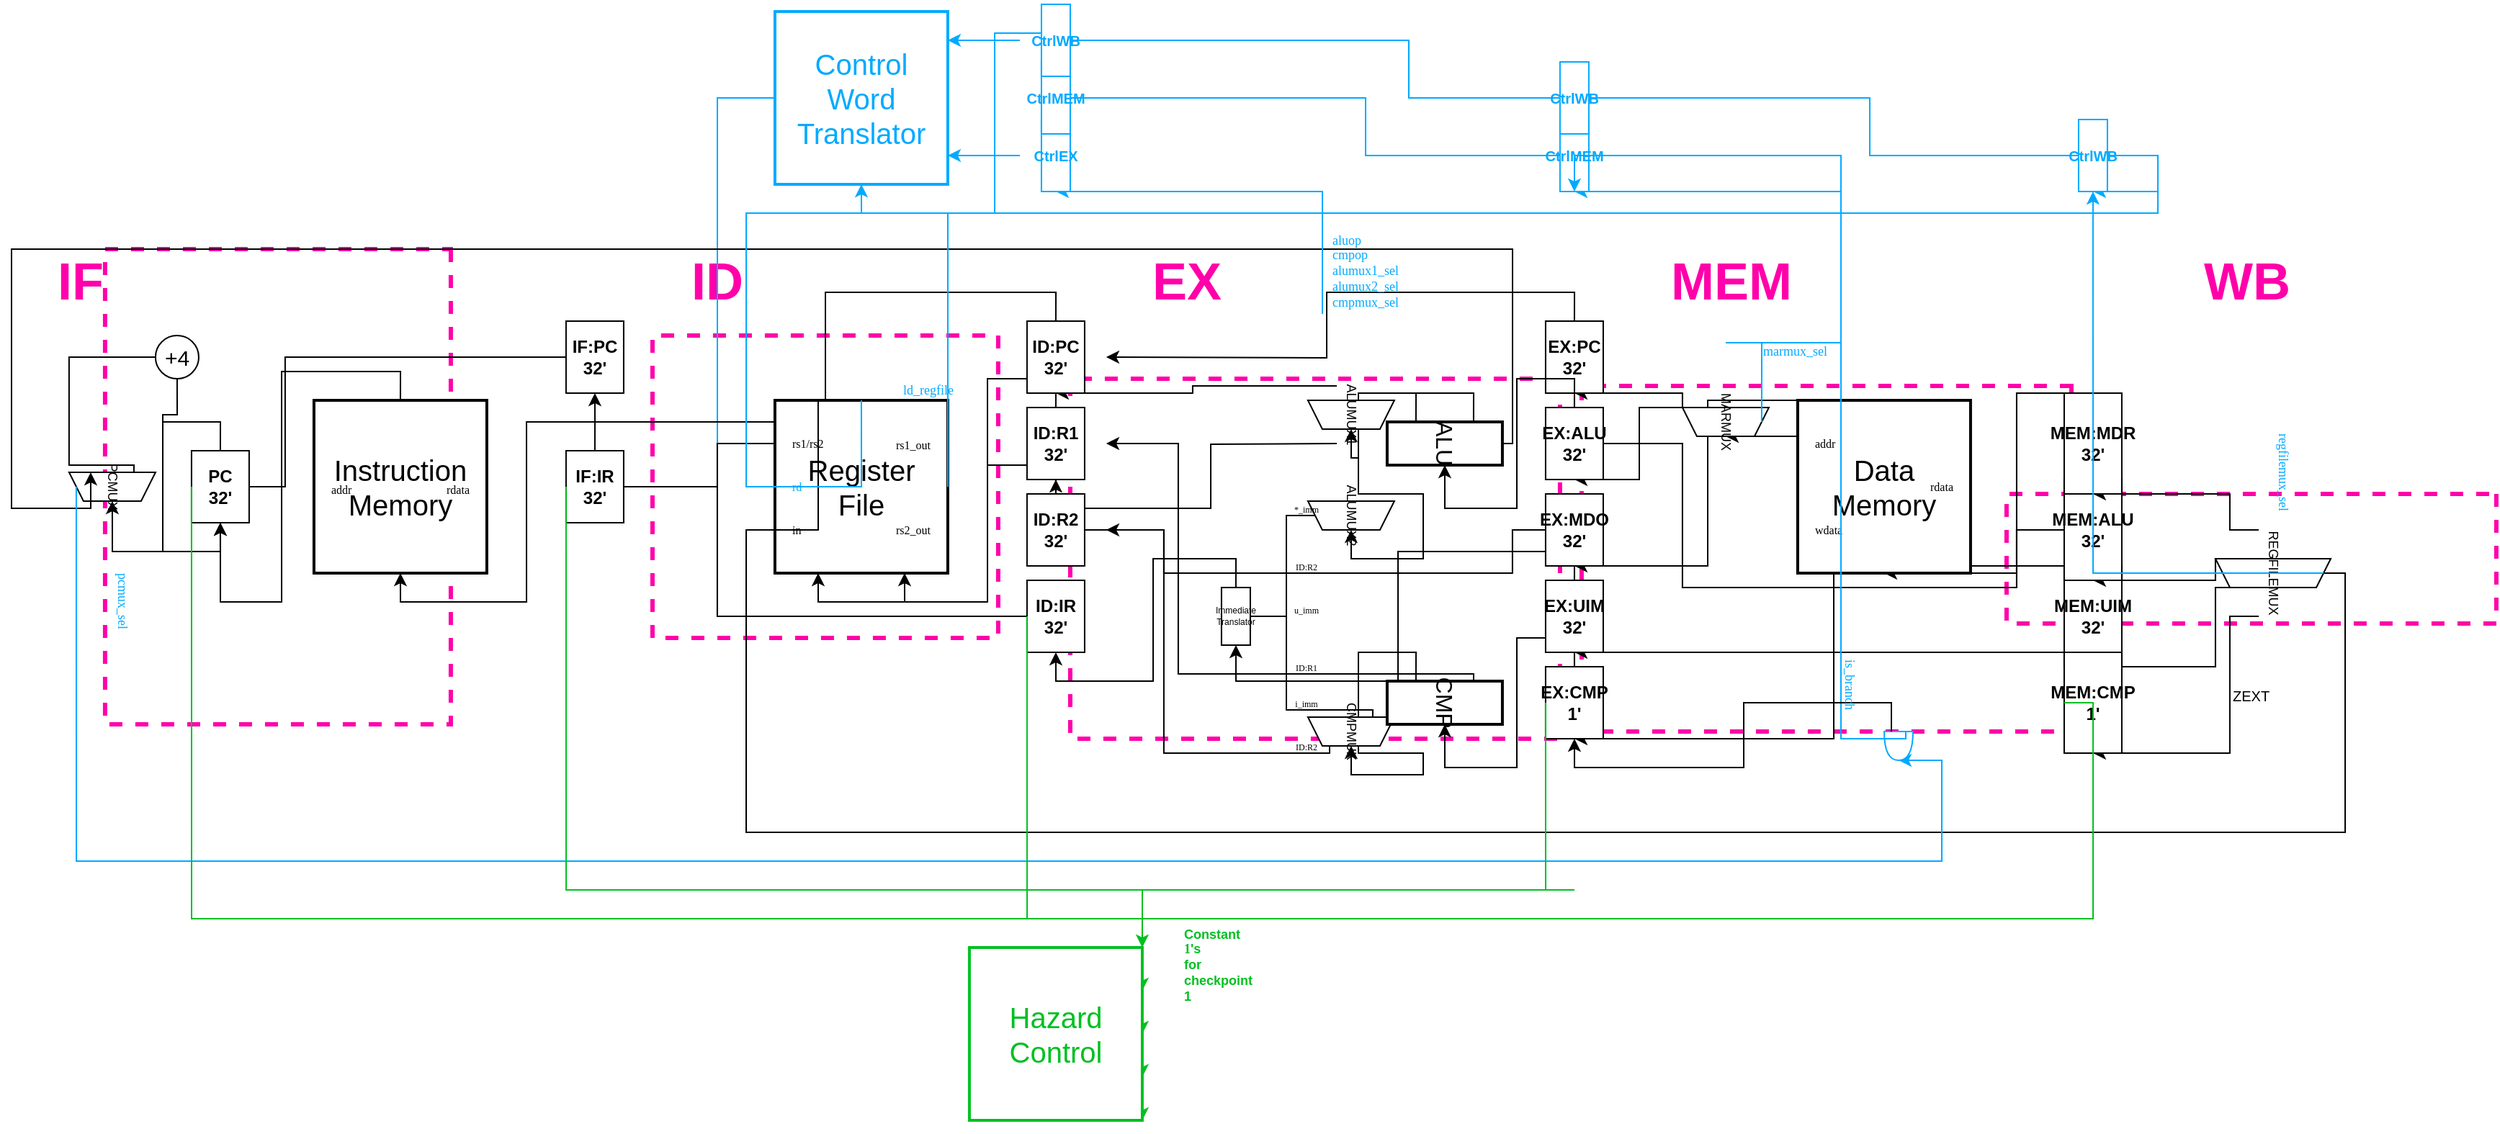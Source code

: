 <mxfile version="22.0.8" type="onedrive">
  <diagram name="Page-1" id="uCAmReVkE0Y7DWCVOrXH">
    <mxGraphModel grid="1" page="1" gridSize="10" guides="1" tooltips="1" connect="1" arrows="1" fold="1" pageScale="1" pageWidth="850" pageHeight="1100" math="0" shadow="0">
      <root>
        <mxCell id="0" />
        <mxCell id="1" parent="0" />
        <mxCell id="k5BJldiz395Oj-r77fWC-84" value="" style="rounded=0;whiteSpace=wrap;html=1;fillColor=none;strokeColor=#ff00aa;strokeWidth=3;dashed=1;direction=south;" vertex="1" parent="1">
          <mxGeometry x="1414.96" y="365" width="340" height="90" as="geometry" />
        </mxCell>
        <mxCell id="k5BJldiz395Oj-r77fWC-79" value="" style="rounded=0;whiteSpace=wrap;html=1;fillColor=none;strokeColor=#ff00aa;strokeWidth=3;dashed=1;direction=south;" vertex="1" parent="1">
          <mxGeometry x="94.96" y="195" width="240" height="330" as="geometry" />
        </mxCell>
        <mxCell id="k5BJldiz395Oj-r77fWC-80" value="" style="rounded=0;whiteSpace=wrap;html=1;fillColor=none;strokeColor=#ff00aa;strokeWidth=3;dashed=1;direction=south;" vertex="1" parent="1">
          <mxGeometry x="474.96" y="255" width="240" height="210" as="geometry" />
        </mxCell>
        <mxCell id="k5BJldiz395Oj-r77fWC-81" value="" style="rounded=0;whiteSpace=wrap;html=1;fillColor=none;strokeColor=#ff00aa;strokeWidth=3;dashed=1;direction=south;" vertex="1" parent="1">
          <mxGeometry x="764.96" y="285" width="340" height="250" as="geometry" />
        </mxCell>
        <mxCell id="k5BJldiz395Oj-r77fWC-82" value="" style="rounded=0;whiteSpace=wrap;html=1;fillColor=none;strokeColor=#ff00aa;strokeWidth=3;dashed=1;direction=south;" vertex="1" parent="1">
          <mxGeometry x="1119.96" y="290" width="340" height="240" as="geometry" />
        </mxCell>
        <mxCell id="k5BJldiz395Oj-r77fWC-87" value="IF" style="text;html=1;strokeColor=none;fillColor=none;align=left;verticalAlign=middle;whiteSpace=wrap;rounded=0;fontStyle=1;fontSize=36;fontColor=#ff00aa;direction=south;" vertex="1" parent="1">
          <mxGeometry x="60" y="187" width="30" height="60" as="geometry" />
        </mxCell>
        <mxCell id="k5BJldiz395Oj-r77fWC-88" value="ID" style="text;html=1;strokeColor=none;fillColor=none;align=left;verticalAlign=middle;whiteSpace=wrap;rounded=0;fontStyle=1;fontSize=36;fontColor=#ff00aa;direction=south;" vertex="1" parent="1">
          <mxGeometry x="500" y="187" width="30" height="60" as="geometry" />
        </mxCell>
        <mxCell id="k5BJldiz395Oj-r77fWC-89" value="EX" style="text;html=1;strokeColor=none;fillColor=none;align=left;verticalAlign=middle;whiteSpace=wrap;rounded=0;fontStyle=1;fontSize=36;fontColor=#ff00aa;direction=south;" vertex="1" parent="1">
          <mxGeometry x="819.96" y="187" width="30" height="60" as="geometry" />
        </mxCell>
        <mxCell id="k5BJldiz395Oj-r77fWC-90" value="MEM" style="text;html=1;strokeColor=none;fillColor=none;align=left;verticalAlign=middle;whiteSpace=wrap;rounded=0;fontStyle=1;fontSize=36;fontColor=#ff00aa;direction=south;" vertex="1" parent="1">
          <mxGeometry x="1180" y="187" width="30" height="60" as="geometry" />
        </mxCell>
        <mxCell id="k5BJldiz395Oj-r77fWC-91" value="WB" style="text;html=1;strokeColor=none;fillColor=none;align=left;verticalAlign=middle;whiteSpace=wrap;rounded=0;fontStyle=1;fontSize=36;fontColor=#ff00aa;direction=south;" vertex="1" parent="1">
          <mxGeometry x="1550" y="187" width="30" height="60" as="geometry" />
        </mxCell>
        <mxCell id="G-ZYmDcAasmDePGd7KIV-1" style="edgeStyle=orthogonalEdgeStyle;rounded=0;orthogonalLoop=1;jettySize=auto;html=1;exitX=0;exitY=0.5;exitDx=0;exitDy=0;entryX=1;entryY=0.5;entryDx=0;entryDy=0;strokeColor=#00aaff;" edge="1" parent="1" source="k5BJldiz395Oj-r77fWC-102" target="TZYWT3lJkHQqS_gbnJa5-10">
          <mxGeometry relative="1" as="geometry">
            <Array as="points">
              <mxPoint x="520" y="90" />
              <mxPoint x="520" y="360" />
            </Array>
          </mxGeometry>
        </mxCell>
        <mxCell id="TZYWT3lJkHQqS_gbnJa5-12" style="edgeStyle=orthogonalEdgeStyle;rounded=0;orthogonalLoop=1;jettySize=auto;html=1;exitX=0;exitY=0.5;exitDx=0;exitDy=0;entryX=1;entryY=0.5;entryDx=0;entryDy=0;" edge="1" parent="1" source="TZYWT3lJkHQqS_gbnJa5-10" target="TZYWT3lJkHQqS_gbnJa5-1">
          <mxGeometry relative="1" as="geometry" />
        </mxCell>
        <mxCell id="TZYWT3lJkHQqS_gbnJa5-1" value="Instruction&lt;br style=&quot;font-size: 20px;&quot;&gt;Memory" style="rounded=0;whiteSpace=wrap;html=1;fontStyle=0;fontSize=20;strokeWidth=2;direction=south;" vertex="1" parent="1">
          <mxGeometry x="239.96" y="300" width="120" height="120" as="geometry" />
        </mxCell>
        <mxCell id="TZYWT3lJkHQqS_gbnJa5-6" style="edgeStyle=orthogonalEdgeStyle;rounded=0;orthogonalLoop=1;jettySize=auto;html=1;exitX=1;exitY=0.5;exitDx=0;exitDy=0;entryX=1;entryY=0.5;entryDx=0;entryDy=0;" edge="1" parent="1" source="TZYWT3lJkHQqS_gbnJa5-5" target="TZYWT3lJkHQqS_gbnJa5-2">
          <mxGeometry relative="1" as="geometry" />
        </mxCell>
        <mxCell id="TZYWT3lJkHQqS_gbnJa5-9" style="edgeStyle=orthogonalEdgeStyle;rounded=0;orthogonalLoop=1;jettySize=auto;html=1;exitX=0;exitY=0.5;exitDx=0;exitDy=0;entryX=1;entryY=0.5;entryDx=0;entryDy=0;" edge="1" parent="1" source="TZYWT3lJkHQqS_gbnJa5-1" target="TZYWT3lJkHQqS_gbnJa5-2">
          <mxGeometry relative="1" as="geometry" />
        </mxCell>
        <mxCell id="k5BJldiz395Oj-r77fWC-2" style="edgeStyle=orthogonalEdgeStyle;rounded=0;orthogonalLoop=1;jettySize=auto;html=1;exitX=0;exitY=0.5;exitDx=0;exitDy=0;entryX=1;entryY=0.5;entryDx=0;entryDy=0;" edge="1" parent="1" source="k5BJldiz395Oj-r77fWC-1" target="TZYWT3lJkHQqS_gbnJa5-2">
          <mxGeometry relative="1" as="geometry">
            <Array as="points">
              <mxPoint x="219.96" y="270" />
              <mxPoint x="219.96" y="360" />
            </Array>
          </mxGeometry>
        </mxCell>
        <mxCell id="TZYWT3lJkHQqS_gbnJa5-2" value="PC&lt;br&gt;32&#39;" style="rounded=0;whiteSpace=wrap;html=1;fontStyle=1;direction=south;" vertex="1" parent="1">
          <mxGeometry x="154.96" y="335" width="40" height="50" as="geometry" />
        </mxCell>
        <mxCell id="TZYWT3lJkHQqS_gbnJa5-11" style="edgeStyle=orthogonalEdgeStyle;rounded=0;orthogonalLoop=1;jettySize=auto;html=1;exitX=0;exitY=0.5;exitDx=0;exitDy=0;entryX=0.5;entryY=0;entryDx=0;entryDy=0;" edge="1" parent="1" source="TZYWT3lJkHQqS_gbnJa5-2" target="TZYWT3lJkHQqS_gbnJa5-3">
          <mxGeometry relative="1" as="geometry" />
        </mxCell>
        <mxCell id="TZYWT3lJkHQqS_gbnJa5-3" value="PCMUX" style="shape=trapezoid;perimeter=trapezoidPerimeter;whiteSpace=wrap;html=1;fixedSize=1;rotation=90;size=10;fontSize=9;direction=south;" vertex="1" parent="1">
          <mxGeometry x="89.96" y="330" width="20" height="60" as="geometry" />
        </mxCell>
        <mxCell id="TZYWT3lJkHQqS_gbnJa5-7" style="edgeStyle=orthogonalEdgeStyle;rounded=0;orthogonalLoop=1;jettySize=auto;html=1;exitX=0.25;exitY=1;exitDx=0;exitDy=0;entryX=0;entryY=0.5;entryDx=0;entryDy=0;" edge="1" parent="1" source="TZYWT3lJkHQqS_gbnJa5-3" target="TZYWT3lJkHQqS_gbnJa5-5">
          <mxGeometry relative="1" as="geometry">
            <Array as="points">
              <mxPoint x="69.96" y="345" />
              <mxPoint x="69.96" y="270" />
            </Array>
          </mxGeometry>
        </mxCell>
        <mxCell id="TZYWT3lJkHQqS_gbnJa5-5" value="+4" style="ellipse;whiteSpace=wrap;html=1;aspect=fixed;fontSize=15;direction=south;" vertex="1" parent="1">
          <mxGeometry x="129.96" y="255" width="30" height="30" as="geometry" />
        </mxCell>
        <mxCell id="k5BJldiz395Oj-r77fWC-5" style="edgeStyle=orthogonalEdgeStyle;rounded=0;orthogonalLoop=1;jettySize=auto;html=1;exitX=0;exitY=0.25;exitDx=0;exitDy=0;entryX=1;entryY=0.5;entryDx=0;entryDy=0;" edge="1" parent="1" source="k5BJldiz395Oj-r77fWC-4" target="TZYWT3lJkHQqS_gbnJa5-10">
          <mxGeometry relative="1" as="geometry">
            <Array as="points">
              <mxPoint x="519.96" y="330" />
              <mxPoint x="519.96" y="360" />
            </Array>
          </mxGeometry>
        </mxCell>
        <mxCell id="k5BJldiz395Oj-r77fWC-14" style="edgeStyle=orthogonalEdgeStyle;rounded=0;orthogonalLoop=1;jettySize=auto;html=1;exitX=0;exitY=0.5;exitDx=0;exitDy=0;entryX=1;entryY=0.5;entryDx=0;entryDy=0;" edge="1" parent="1" source="k5BJldiz395Oj-r77fWC-11" target="TZYWT3lJkHQqS_gbnJa5-10">
          <mxGeometry relative="1" as="geometry">
            <Array as="points">
              <mxPoint x="519.96" y="450" />
              <mxPoint x="519.96" y="360" />
            </Array>
          </mxGeometry>
        </mxCell>
        <mxCell id="TZYWT3lJkHQqS_gbnJa5-10" value="IF:IR&lt;br&gt;32&#39;" style="rounded=0;whiteSpace=wrap;html=1;fontStyle=1;direction=south;" vertex="1" parent="1">
          <mxGeometry x="414.96" y="335" width="40" height="50" as="geometry" />
        </mxCell>
        <mxCell id="k5BJldiz395Oj-r77fWC-7" style="edgeStyle=orthogonalEdgeStyle;rounded=0;orthogonalLoop=1;jettySize=auto;html=1;exitX=0;exitY=0.5;exitDx=0;exitDy=0;entryX=1;entryY=0.5;entryDx=0;entryDy=0;" edge="1" parent="1" source="k5BJldiz395Oj-r77fWC-6" target="k5BJldiz395Oj-r77fWC-1">
          <mxGeometry relative="1" as="geometry" />
        </mxCell>
        <mxCell id="k5BJldiz395Oj-r77fWC-1" value="IF:PC&lt;br&gt;32&#39;" style="rounded=0;whiteSpace=wrap;html=1;fontStyle=1;direction=south;" vertex="1" parent="1">
          <mxGeometry x="414.96" y="245" width="40" height="50" as="geometry" />
        </mxCell>
        <mxCell id="k5BJldiz395Oj-r77fWC-9" style="edgeStyle=orthogonalEdgeStyle;rounded=0;orthogonalLoop=1;jettySize=auto;html=1;exitX=0;exitY=0.5;exitDx=0;exitDy=0;entryX=1;entryY=0.25;entryDx=0;entryDy=0;" edge="1" parent="1" source="k5BJldiz395Oj-r77fWC-8" target="k5BJldiz395Oj-r77fWC-4">
          <mxGeometry relative="1" as="geometry" />
        </mxCell>
        <mxCell id="k5BJldiz395Oj-r77fWC-12" style="edgeStyle=orthogonalEdgeStyle;rounded=0;orthogonalLoop=1;jettySize=auto;html=1;exitX=0;exitY=0.5;exitDx=0;exitDy=0;entryX=1;entryY=0.75;entryDx=0;entryDy=0;" edge="1" parent="1" source="k5BJldiz395Oj-r77fWC-10" target="k5BJldiz395Oj-r77fWC-4">
          <mxGeometry relative="1" as="geometry" />
        </mxCell>
        <mxCell id="k5BJldiz395Oj-r77fWC-4" value="Register&lt;br&gt;File" style="rounded=0;whiteSpace=wrap;html=1;fontStyle=0;fontSize=20;strokeWidth=2;direction=south;" vertex="1" parent="1">
          <mxGeometry x="559.96" y="300" width="120" height="120" as="geometry" />
        </mxCell>
        <mxCell id="k5BJldiz395Oj-r77fWC-45" style="edgeStyle=orthogonalEdgeStyle;rounded=0;orthogonalLoop=1;jettySize=auto;html=1;exitX=0;exitY=0.5;exitDx=0;exitDy=0;entryX=0;entryY=0.5;entryDx=0;entryDy=0;" edge="1" parent="1" source="k5BJldiz395Oj-r77fWC-26">
          <mxGeometry relative="1" as="geometry">
            <mxPoint x="789.96" y="270" as="targetPoint" />
          </mxGeometry>
        </mxCell>
        <mxCell id="k5BJldiz395Oj-r77fWC-50" style="edgeStyle=elbowEdgeStyle;rounded=0;orthogonalLoop=1;jettySize=auto;html=1;exitX=1;exitY=0.5;exitDx=0;exitDy=0;entryX=1;entryY=0.5;entryDx=0;entryDy=0;" edge="1" parent="1" target="k5BJldiz395Oj-r77fWC-6">
          <mxGeometry relative="1" as="geometry">
            <mxPoint x="789.96" y="270" as="targetPoint" />
            <mxPoint x="950" y="290" as="sourcePoint" />
            <Array as="points">
              <mxPoint x="849.96" y="280" />
            </Array>
          </mxGeometry>
        </mxCell>
        <mxCell id="k5BJldiz395Oj-r77fWC-6" value="ID:PC&lt;br&gt;32&#39;" style="rounded=0;whiteSpace=wrap;html=1;fontStyle=1;direction=south;" vertex="1" parent="1">
          <mxGeometry x="734.96" y="245" width="40" height="50" as="geometry" />
        </mxCell>
        <mxCell id="k5BJldiz395Oj-r77fWC-25" style="edgeStyle=orthogonalEdgeStyle;rounded=0;orthogonalLoop=1;jettySize=auto;html=1;exitX=0.25;exitY=1;exitDx=0;exitDy=0;entryX=0.25;entryY=1;entryDx=0;entryDy=0;" edge="1" parent="1" source="k5BJldiz395Oj-r77fWC-23">
          <mxGeometry relative="1" as="geometry">
            <Array as="points">
              <mxPoint x="839.96" y="490" />
              <mxPoint x="839.96" y="330" />
            </Array>
            <mxPoint x="789.96" y="330" as="targetPoint" />
          </mxGeometry>
        </mxCell>
        <mxCell id="k5BJldiz395Oj-r77fWC-48" style="edgeStyle=orthogonalEdgeStyle;rounded=0;orthogonalLoop=1;jettySize=auto;html=1;exitX=1;exitY=0.5;exitDx=0;exitDy=0;entryX=1;entryY=0.5;entryDx=0;entryDy=0;" edge="1" parent="1" target="k5BJldiz395Oj-r77fWC-8">
          <mxGeometry relative="1" as="geometry">
            <mxPoint x="789.96" y="330" as="targetPoint" />
            <mxPoint x="950" y="330" as="sourcePoint" />
          </mxGeometry>
        </mxCell>
        <mxCell id="k5BJldiz395Oj-r77fWC-8" value="ID:R1&lt;br&gt;32&#39;" style="rounded=0;whiteSpace=wrap;html=1;fontStyle=1;direction=south;" vertex="1" parent="1">
          <mxGeometry x="734.96" y="305" width="40" height="50" as="geometry" />
        </mxCell>
        <mxCell id="k5BJldiz395Oj-r77fWC-31" style="edgeStyle=orthogonalEdgeStyle;rounded=0;orthogonalLoop=1;jettySize=auto;html=1;exitX=0;exitY=0.5;exitDx=0;exitDy=0;entryX=0;entryY=0.5;entryDx=0;entryDy=0;" edge="1" parent="1" source="k5BJldiz395Oj-r77fWC-28">
          <mxGeometry relative="1" as="geometry">
            <Array as="points">
              <mxPoint x="1071.96" y="390" />
              <mxPoint x="1071.96" y="420" />
              <mxPoint x="829.96" y="420" />
              <mxPoint x="829.96" y="390" />
            </Array>
            <mxPoint x="789.96" y="390" as="targetPoint" />
          </mxGeometry>
        </mxCell>
        <mxCell id="k5BJldiz395Oj-r77fWC-37" style="edgeStyle=orthogonalEdgeStyle;rounded=0;orthogonalLoop=1;jettySize=auto;html=1;exitX=0.75;exitY=1;exitDx=0;exitDy=0;entryX=1;entryY=0.5;entryDx=0;entryDy=0;" edge="1" parent="1" source="k5BJldiz395Oj-r77fWC-18" target="k5BJldiz395Oj-r77fWC-10">
          <mxGeometry relative="1" as="geometry">
            <Array as="points">
              <mxPoint x="829.96" y="545" />
              <mxPoint x="829.96" y="390" />
            </Array>
            <mxPoint x="789.96" y="390" as="targetPoint" />
          </mxGeometry>
        </mxCell>
        <mxCell id="k5BJldiz395Oj-r77fWC-10" value="ID:R2&lt;br&gt;32&#39;" style="rounded=0;whiteSpace=wrap;html=1;fontStyle=1;direction=south;" vertex="1" parent="1">
          <mxGeometry x="734.96" y="365" width="40" height="50" as="geometry" />
        </mxCell>
        <mxCell id="k5BJldiz395Oj-r77fWC-20" style="edgeStyle=orthogonalEdgeStyle;rounded=0;orthogonalLoop=1;jettySize=auto;html=1;exitX=0;exitY=0.5;exitDx=0;exitDy=0;entryX=1;entryY=0.5;entryDx=0;entryDy=0;" edge="1" parent="1" source="k5BJldiz395Oj-r77fWC-19" target="k5BJldiz395Oj-r77fWC-11">
          <mxGeometry relative="1" as="geometry">
            <mxPoint x="789.96" y="450" as="targetPoint" />
          </mxGeometry>
        </mxCell>
        <mxCell id="k5BJldiz395Oj-r77fWC-11" value="ID:IR&lt;br&gt;32&#39;" style="rounded=0;whiteSpace=wrap;html=1;fontStyle=1;direction=south;" vertex="1" parent="1">
          <mxGeometry x="734.96" y="425" width="40" height="50" as="geometry" />
        </mxCell>
        <mxCell id="k5BJldiz395Oj-r77fWC-24" style="edgeStyle=orthogonalEdgeStyle;rounded=0;orthogonalLoop=1;jettySize=auto;html=1;exitX=0.75;exitY=1;exitDx=0;exitDy=0;entryX=0.5;entryY=0;entryDx=0;entryDy=0;" edge="1" parent="1" source="k5BJldiz395Oj-r77fWC-23" target="k5BJldiz395Oj-r77fWC-18">
          <mxGeometry relative="1" as="geometry" />
        </mxCell>
        <mxCell id="k5BJldiz395Oj-r77fWC-18" value="CMPMUX" style="shape=trapezoid;perimeter=trapezoidPerimeter;whiteSpace=wrap;html=1;fixedSize=1;rotation=90;size=10;fontSize=9;direction=south;" vertex="1" parent="1">
          <mxGeometry x="949.96" y="500" width="20" height="60" as="geometry" />
        </mxCell>
        <mxCell id="k5BJldiz395Oj-r77fWC-36" style="edgeStyle=orthogonalEdgeStyle;rounded=0;orthogonalLoop=1;jettySize=auto;html=1;exitX=0.5;exitY=1;exitDx=0;exitDy=0;entryX=1;entryY=0.5;entryDx=0;entryDy=0;" edge="1" parent="1" source="k5BJldiz395Oj-r77fWC-34" target="k5BJldiz395Oj-r77fWC-19">
          <mxGeometry relative="1" as="geometry">
            <Array as="points">
              <mxPoint x="915" y="380" />
              <mxPoint x="915" y="450" />
            </Array>
          </mxGeometry>
        </mxCell>
        <mxCell id="k5BJldiz395Oj-r77fWC-38" style="edgeStyle=orthogonalEdgeStyle;rounded=0;orthogonalLoop=1;jettySize=auto;html=1;exitX=0.25;exitY=1;exitDx=0;exitDy=0;entryX=1;entryY=0.5;entryDx=0;entryDy=0;" edge="1" parent="1" source="k5BJldiz395Oj-r77fWC-18" target="k5BJldiz395Oj-r77fWC-19">
          <mxGeometry relative="1" as="geometry">
            <Array as="points">
              <mxPoint x="915" y="515" />
              <mxPoint x="915" y="450" />
            </Array>
          </mxGeometry>
        </mxCell>
        <mxCell id="k5BJldiz395Oj-r77fWC-42" style="edgeStyle=orthogonalEdgeStyle;rounded=0;orthogonalLoop=1;jettySize=auto;html=1;exitX=0;exitY=0.5;exitDx=0;exitDy=0;entryX=1;entryY=0.5;entryDx=0;entryDy=0;" edge="1" parent="1" source="k5BJldiz395Oj-r77fWC-29" target="k5BJldiz395Oj-r77fWC-19">
          <mxGeometry relative="1" as="geometry" />
        </mxCell>
        <mxCell id="k5BJldiz395Oj-r77fWC-19" value="Immediate&lt;br style=&quot;font-size: 6px;&quot;&gt;Translator" style="rounded=0;whiteSpace=wrap;html=1;fontStyle=0;fontSize=6;direction=south;" vertex="1" parent="1">
          <mxGeometry x="869.96" y="430" width="20" height="40" as="geometry" />
        </mxCell>
        <mxCell id="k5BJldiz395Oj-r77fWC-41" style="edgeStyle=orthogonalEdgeStyle;rounded=0;orthogonalLoop=1;jettySize=auto;html=1;exitX=0;exitY=0.5;exitDx=0;exitDy=0;entryX=0.5;entryY=0;entryDx=0;entryDy=0;" edge="1" parent="1" source="k5BJldiz395Oj-r77fWC-30" target="k5BJldiz395Oj-r77fWC-23">
          <mxGeometry relative="1" as="geometry" />
        </mxCell>
        <mxCell id="k5BJldiz395Oj-r77fWC-23" value="CMP" style="rounded=0;whiteSpace=wrap;html=1;fontStyle=0;fontSize=16;rotation=90;strokeWidth=2;direction=south;" vertex="1" parent="1">
          <mxGeometry x="1009.96" y="470" width="30" height="80" as="geometry" />
        </mxCell>
        <mxCell id="k5BJldiz395Oj-r77fWC-59" style="edgeStyle=elbowEdgeStyle;rounded=0;orthogonalLoop=1;jettySize=auto;html=1;exitX=0.25;exitY=1;exitDx=0;exitDy=0;entryX=1;entryY=0.5;entryDx=0;entryDy=0;" edge="1" parent="1" source="k5BJldiz395Oj-r77fWC-58" target="k5BJldiz395Oj-r77fWC-26">
          <mxGeometry relative="1" as="geometry">
            <Array as="points">
              <mxPoint x="1189.96" y="290" />
            </Array>
          </mxGeometry>
        </mxCell>
        <mxCell id="k5BJldiz395Oj-r77fWC-26" value="EX:PC&lt;br&gt;32&#39;" style="rounded=0;whiteSpace=wrap;html=1;fontStyle=1;direction=south;" vertex="1" parent="1">
          <mxGeometry x="1094.96" y="245" width="40" height="50" as="geometry" />
        </mxCell>
        <mxCell id="k5BJldiz395Oj-r77fWC-60" style="edgeStyle=elbowEdgeStyle;rounded=0;orthogonalLoop=1;jettySize=auto;html=1;exitX=0.75;exitY=1;exitDx=0;exitDy=0;entryX=1;entryY=0.5;entryDx=0;entryDy=0;" edge="1" parent="1" source="k5BJldiz395Oj-r77fWC-58" target="k5BJldiz395Oj-r77fWC-27">
          <mxGeometry relative="1" as="geometry" />
        </mxCell>
        <mxCell id="k5BJldiz395Oj-r77fWC-70" style="edgeStyle=orthogonalEdgeStyle;rounded=0;orthogonalLoop=1;jettySize=auto;html=1;exitX=0;exitY=0.5;exitDx=0;exitDy=0;entryX=1;entryY=0.5;entryDx=0;entryDy=0;elbow=vertical;" edge="1" parent="1" source="k5BJldiz395Oj-r77fWC-67" target="k5BJldiz395Oj-r77fWC-27">
          <mxGeometry relative="1" as="geometry">
            <Array as="points">
              <mxPoint x="1421.96" y="390" />
              <mxPoint x="1421.96" y="430" />
              <mxPoint x="1189.96" y="430" />
              <mxPoint x="1189.96" y="330" />
            </Array>
          </mxGeometry>
        </mxCell>
        <mxCell id="k5BJldiz395Oj-r77fWC-27" value="EX:ALU&lt;br&gt;32&#39;" style="rounded=0;whiteSpace=wrap;html=1;fontStyle=1;direction=south;" vertex="1" parent="1">
          <mxGeometry x="1094.96" y="305" width="40" height="50" as="geometry" />
        </mxCell>
        <mxCell id="k5BJldiz395Oj-r77fWC-64" style="edgeStyle=elbowEdgeStyle;rounded=0;orthogonalLoop=1;jettySize=auto;html=1;exitX=0;exitY=0.75;exitDx=0;exitDy=0;entryX=1;entryY=0.5;entryDx=0;entryDy=0;" edge="1" parent="1" source="k5BJldiz395Oj-r77fWC-62" target="k5BJldiz395Oj-r77fWC-28">
          <mxGeometry relative="1" as="geometry" />
        </mxCell>
        <mxCell id="k5BJldiz395Oj-r77fWC-28" value="EX:MDO&lt;br&gt;32&#39;" style="rounded=0;whiteSpace=wrap;html=1;fontStyle=1;direction=south;" vertex="1" parent="1">
          <mxGeometry x="1094.96" y="365" width="40" height="50" as="geometry" />
        </mxCell>
        <mxCell id="k5BJldiz395Oj-r77fWC-71" style="edgeStyle=elbowEdgeStyle;rounded=0;orthogonalLoop=1;jettySize=auto;html=1;exitX=0;exitY=0.5;exitDx=0;exitDy=0;entryX=1;entryY=0.5;entryDx=0;entryDy=0;" edge="1" parent="1" source="k5BJldiz395Oj-r77fWC-65" target="k5BJldiz395Oj-r77fWC-29">
          <mxGeometry relative="1" as="geometry" />
        </mxCell>
        <mxCell id="k5BJldiz395Oj-r77fWC-29" value="EX:UIM&lt;br&gt;32&#39;" style="rounded=0;whiteSpace=wrap;html=1;fontStyle=1;direction=south;" vertex="1" parent="1">
          <mxGeometry x="1094.96" y="425" width="40" height="50" as="geometry" />
        </mxCell>
        <mxCell id="k5BJldiz395Oj-r77fWC-72" style="edgeStyle=elbowEdgeStyle;rounded=0;orthogonalLoop=1;jettySize=auto;html=1;exitX=0;exitY=0.5;exitDx=0;exitDy=0;entryX=1;entryY=0.5;entryDx=0;entryDy=0;" edge="1" parent="1" source="k5BJldiz395Oj-r77fWC-66" target="k5BJldiz395Oj-r77fWC-30">
          <mxGeometry relative="1" as="geometry" />
        </mxCell>
        <mxCell id="k5BJldiz395Oj-r77fWC-30" value="EX:CMP&lt;br&gt;1&#39;" style="rounded=0;whiteSpace=wrap;html=1;fontStyle=1;direction=south;" vertex="1" parent="1">
          <mxGeometry x="1094.96" y="485" width="40" height="50" as="geometry" />
        </mxCell>
        <mxCell id="k5BJldiz395Oj-r77fWC-33" style="edgeStyle=orthogonalEdgeStyle;rounded=0;orthogonalLoop=1;jettySize=auto;html=1;exitX=0;exitY=0.5;exitDx=0;exitDy=0;entryX=0.5;entryY=0;entryDx=0;entryDy=0;" edge="1" parent="1" source="k5BJldiz395Oj-r77fWC-27" target="k5BJldiz395Oj-r77fWC-32">
          <mxGeometry relative="1" as="geometry" />
        </mxCell>
        <mxCell id="k5BJldiz395Oj-r77fWC-57" style="edgeStyle=orthogonalEdgeStyle;rounded=0;orthogonalLoop=1;jettySize=auto;html=1;exitX=0.5;exitY=0;exitDx=0;exitDy=0;entryX=0.75;entryY=1;entryDx=0;entryDy=0;" edge="1" parent="1" source="k5BJldiz395Oj-r77fWC-32" target="TZYWT3lJkHQqS_gbnJa5-3">
          <mxGeometry relative="1" as="geometry">
            <Array as="points">
              <mxPoint x="1072" y="330" />
              <mxPoint x="1072" y="195" />
              <mxPoint x="30" y="195" />
              <mxPoint x="30" y="375" />
            </Array>
          </mxGeometry>
        </mxCell>
        <mxCell id="k5BJldiz395Oj-r77fWC-32" value="ALU" style="rounded=0;whiteSpace=wrap;html=1;fontStyle=0;fontSize=16;rotation=90;strokeWidth=2;direction=south;" vertex="1" parent="1">
          <mxGeometry x="1009.96" y="290" width="30" height="80" as="geometry" />
        </mxCell>
        <mxCell id="k5BJldiz395Oj-r77fWC-35" style="edgeStyle=orthogonalEdgeStyle;rounded=0;orthogonalLoop=1;jettySize=auto;html=1;exitX=0.75;exitY=1;exitDx=0;exitDy=0;entryX=0.5;entryY=0;entryDx=0;entryDy=0;" edge="1" parent="1" source="k5BJldiz395Oj-r77fWC-32" target="k5BJldiz395Oj-r77fWC-34">
          <mxGeometry relative="1" as="geometry" />
        </mxCell>
        <mxCell id="k5BJldiz395Oj-r77fWC-34" value="ALUMUX2" style="shape=trapezoid;perimeter=trapezoidPerimeter;whiteSpace=wrap;html=1;fixedSize=1;rotation=90;size=10;fontSize=9;direction=south;" vertex="1" parent="1">
          <mxGeometry x="949.96" y="350" width="20" height="60" as="geometry" />
        </mxCell>
        <mxCell id="k5BJldiz395Oj-r77fWC-40" style="edgeStyle=orthogonalEdgeStyle;rounded=0;orthogonalLoop=1;jettySize=auto;html=1;exitX=0.25;exitY=1;exitDx=0;exitDy=0;entryX=0.5;entryY=0;entryDx=0;entryDy=0;" edge="1" parent="1" source="k5BJldiz395Oj-r77fWC-32" target="k5BJldiz395Oj-r77fWC-39">
          <mxGeometry relative="1" as="geometry" />
        </mxCell>
        <mxCell id="k5BJldiz395Oj-r77fWC-39" value="ALUMUX1" style="shape=trapezoid;perimeter=trapezoidPerimeter;whiteSpace=wrap;html=1;fixedSize=1;rotation=90;size=10;fontSize=9;direction=south;" vertex="1" parent="1">
          <mxGeometry x="949.96" y="280" width="20" height="60" as="geometry" />
        </mxCell>
        <mxCell id="k5BJldiz395Oj-r77fWC-52" value="&lt;font style=&quot;font-size: 6px;&quot; face=&quot;Lucida Console&quot;&gt;*_imm&lt;/font&gt;" style="text;html=1;strokeColor=none;fillColor=none;align=center;verticalAlign=middle;whiteSpace=wrap;rounded=0;direction=south;" vertex="1" parent="1">
          <mxGeometry x="923.96" y="364" width="10" height="20" as="geometry" />
        </mxCell>
        <mxCell id="k5BJldiz395Oj-r77fWC-53" value="&lt;font style=&quot;font-size: 6px;&quot; face=&quot;Lucida Console&quot;&gt;u_imm&lt;/font&gt;" style="text;html=1;strokeColor=none;fillColor=none;align=center;verticalAlign=middle;whiteSpace=wrap;rounded=0;direction=south;" vertex="1" parent="1">
          <mxGeometry x="923.96" y="434" width="10" height="20" as="geometry" />
        </mxCell>
        <mxCell id="k5BJldiz395Oj-r77fWC-54" value="&lt;font style=&quot;font-size: 6px;&quot; face=&quot;Lucida Console&quot;&gt;i_imm&lt;/font&gt;" style="text;html=1;strokeColor=none;fillColor=none;align=center;verticalAlign=middle;whiteSpace=wrap;rounded=0;direction=south;" vertex="1" parent="1">
          <mxGeometry x="923.96" y="499" width="10" height="20" as="geometry" />
        </mxCell>
        <mxCell id="k5BJldiz395Oj-r77fWC-55" value="&lt;font style=&quot;font-size: 6px;&quot; face=&quot;Lucida Console&quot;&gt;ID:R2&lt;/font&gt;" style="text;html=1;strokeColor=none;fillColor=none;align=center;verticalAlign=middle;whiteSpace=wrap;rounded=0;direction=south;" vertex="1" parent="1">
          <mxGeometry x="923.96" y="529" width="10" height="20" as="geometry" />
        </mxCell>
        <mxCell id="k5BJldiz395Oj-r77fWC-56" value="&lt;font style=&quot;font-size: 6px;&quot; face=&quot;Lucida Console&quot;&gt;ID:R1&lt;/font&gt;" style="text;html=1;strokeColor=none;fillColor=none;align=center;verticalAlign=middle;whiteSpace=wrap;rounded=0;direction=south;" vertex="1" parent="1">
          <mxGeometry x="923.96" y="474" width="10" height="20" as="geometry" />
        </mxCell>
        <mxCell id="k5BJldiz395Oj-r77fWC-63" style="edgeStyle=elbowEdgeStyle;rounded=0;orthogonalLoop=1;jettySize=auto;html=1;exitX=0;exitY=0.25;exitDx=0;exitDy=0;entryX=0.5;entryY=0;entryDx=0;entryDy=0;" edge="1" parent="1" source="k5BJldiz395Oj-r77fWC-62" target="k5BJldiz395Oj-r77fWC-58">
          <mxGeometry relative="1" as="geometry" />
        </mxCell>
        <mxCell id="k5BJldiz395Oj-r77fWC-58" value="MARMUX" style="shape=trapezoid;perimeter=trapezoidPerimeter;whiteSpace=wrap;html=1;fixedSize=1;rotation=90;size=10;fontSize=9;direction=south;" vertex="1" parent="1">
          <mxGeometry x="1209.96" y="285" width="20" height="60" as="geometry" />
        </mxCell>
        <mxCell id="k5BJldiz395Oj-r77fWC-61" value="&lt;font style=&quot;font-size: 6px;&quot; face=&quot;Lucida Console&quot;&gt;ID:R2&lt;/font&gt;" style="text;html=1;strokeColor=none;fillColor=none;align=center;verticalAlign=middle;whiteSpace=wrap;rounded=0;direction=south;" vertex="1" parent="1">
          <mxGeometry x="923.96" y="404" width="10" height="20" as="geometry" />
        </mxCell>
        <mxCell id="k5BJldiz395Oj-r77fWC-69" style="edgeStyle=elbowEdgeStyle;rounded=0;orthogonalLoop=1;jettySize=auto;html=1;exitX=0;exitY=0.5;exitDx=0;exitDy=0;entryX=1;entryY=0.5;entryDx=0;entryDy=0;" edge="1" parent="1" source="k5BJldiz395Oj-r77fWC-68" target="k5BJldiz395Oj-r77fWC-62">
          <mxGeometry relative="1" as="geometry">
            <Array as="points">
              <mxPoint x="1421.96" y="346" />
            </Array>
          </mxGeometry>
        </mxCell>
        <mxCell id="k5BJldiz395Oj-r77fWC-62" value="Data&lt;br&gt;Memory" style="rounded=0;whiteSpace=wrap;html=1;fontStyle=0;fontSize=20;strokeWidth=2;direction=south;" vertex="1" parent="1">
          <mxGeometry x="1269.96" y="300" width="120" height="120" as="geometry" />
        </mxCell>
        <mxCell id="k5BJldiz395Oj-r77fWC-76" style="edgeStyle=elbowEdgeStyle;rounded=0;orthogonalLoop=1;jettySize=auto;html=1;exitX=1;exitY=0.5;exitDx=0;exitDy=0;entryX=1;entryY=0.5;entryDx=0;entryDy=0;" edge="1" parent="1" target="k5BJldiz395Oj-r77fWC-65">
          <mxGeometry relative="1" as="geometry">
            <Array as="points">
              <mxPoint x="1559.96" y="440" />
            </Array>
            <mxPoint x="1590" y="430" as="sourcePoint" />
          </mxGeometry>
        </mxCell>
        <mxCell id="k5BJldiz395Oj-r77fWC-65" value="MEM:UIM&lt;br&gt;32&#39;" style="rounded=0;whiteSpace=wrap;html=1;fontStyle=1;direction=south;" vertex="1" parent="1">
          <mxGeometry x="1454.96" y="415" width="40" height="70" as="geometry" />
        </mxCell>
        <mxCell id="k5BJldiz395Oj-r77fWC-77" style="edgeStyle=elbowEdgeStyle;rounded=0;orthogonalLoop=1;jettySize=auto;html=1;exitX=1;exitY=0.5;exitDx=0;exitDy=0;entryX=1;entryY=0.5;entryDx=0;entryDy=0;" edge="1" parent="1" target="k5BJldiz395Oj-r77fWC-66">
          <mxGeometry relative="1" as="geometry">
            <Array as="points">
              <mxPoint x="1569.96" y="480" />
            </Array>
            <mxPoint x="1590" y="450" as="sourcePoint" />
          </mxGeometry>
        </mxCell>
        <mxCell id="k5BJldiz395Oj-r77fWC-101" value="ZEXT" style="edgeLabel;html=1;align=left;verticalAlign=middle;resizable=0;points=[];fontSize=10;" vertex="1" connectable="0" parent="k5BJldiz395Oj-r77fWC-77">
          <mxGeometry x="-0.289" relative="1" as="geometry">
            <mxPoint as="offset" />
          </mxGeometry>
        </mxCell>
        <mxCell id="k5BJldiz395Oj-r77fWC-66" value="MEM:CMP&lt;br&gt;1&#39;" style="rounded=0;whiteSpace=wrap;html=1;fontStyle=1;direction=south;" vertex="1" parent="1">
          <mxGeometry x="1454.96" y="475" width="40" height="70" as="geometry" />
        </mxCell>
        <mxCell id="k5BJldiz395Oj-r77fWC-75" style="edgeStyle=elbowEdgeStyle;rounded=0;orthogonalLoop=1;jettySize=auto;html=1;exitX=1;exitY=0.5;exitDx=0;exitDy=0;entryX=1;entryY=0.5;entryDx=0;entryDy=0;" edge="1" parent="1" target="k5BJldiz395Oj-r77fWC-67">
          <mxGeometry relative="1" as="geometry">
            <Array as="points">
              <mxPoint x="1559.96" y="400" />
            </Array>
            <mxPoint x="1590" y="410" as="sourcePoint" />
          </mxGeometry>
        </mxCell>
        <mxCell id="k5BJldiz395Oj-r77fWC-67" value="MEM:ALU&lt;br&gt;32&#39;" style="rounded=0;whiteSpace=wrap;html=1;fontStyle=1;direction=south;" vertex="1" parent="1">
          <mxGeometry x="1454.96" y="355" width="40" height="70" as="geometry" />
        </mxCell>
        <mxCell id="k5BJldiz395Oj-r77fWC-74" style="edgeStyle=elbowEdgeStyle;rounded=0;orthogonalLoop=1;jettySize=auto;html=1;exitX=1;exitY=0.5;exitDx=0;exitDy=0;entryX=1;entryY=0.5;entryDx=0;entryDy=0;" edge="1" parent="1" target="k5BJldiz395Oj-r77fWC-68">
          <mxGeometry relative="1" as="geometry">
            <Array as="points">
              <mxPoint x="1569.96" y="360" />
              <mxPoint x="1569.96" y="360" />
            </Array>
            <mxPoint x="1590" y="390" as="sourcePoint" />
          </mxGeometry>
        </mxCell>
        <mxCell id="k5BJldiz395Oj-r77fWC-68" value="MEM:MDR&lt;br&gt;32&#39;" style="rounded=0;whiteSpace=wrap;html=1;fontStyle=1;direction=south;" vertex="1" parent="1">
          <mxGeometry x="1454.96" y="295" width="40" height="70" as="geometry" />
        </mxCell>
        <mxCell id="k5BJldiz395Oj-r77fWC-78" style="edgeStyle=orthogonalEdgeStyle;rounded=0;orthogonalLoop=1;jettySize=auto;html=1;exitX=0;exitY=0.75;exitDx=0;exitDy=0;entryX=0.5;entryY=0;entryDx=0;entryDy=0;" edge="1" parent="1" source="k5BJldiz395Oj-r77fWC-4" target="k5BJldiz395Oj-r77fWC-73">
          <mxGeometry relative="1" as="geometry">
            <Array as="points">
              <mxPoint x="540" y="390" />
              <mxPoint x="540" y="600" />
              <mxPoint x="1650" y="600" />
              <mxPoint x="1650" y="420" />
            </Array>
          </mxGeometry>
        </mxCell>
        <mxCell id="k5BJldiz395Oj-r77fWC-73" value="REGFILEMUX" style="shape=trapezoid;perimeter=trapezoidPerimeter;whiteSpace=wrap;html=1;fixedSize=1;rotation=90;size=10;fontSize=9;direction=south;" vertex="1" parent="1">
          <mxGeometry x="1590" y="380" width="20" height="80" as="geometry" />
        </mxCell>
        <mxCell id="k5BJldiz395Oj-r77fWC-92" value="&lt;font style=&quot;font-size: 8px;&quot; face=&quot;Lucida Console&quot;&gt;addr&lt;/font&gt;" style="text;html=1;strokeColor=none;fillColor=none;align=left;verticalAlign=middle;whiteSpace=wrap;rounded=0;direction=south;" vertex="1" parent="1">
          <mxGeometry x="249.96" y="346" width="10" height="30" as="geometry" />
        </mxCell>
        <mxCell id="k5BJldiz395Oj-r77fWC-93" value="&lt;font style=&quot;font-size: 8px;&quot; face=&quot;Lucida Console&quot;&gt;rdata&lt;/font&gt;" style="text;html=1;strokeColor=none;fillColor=none;align=right;verticalAlign=middle;whiteSpace=wrap;rounded=0;direction=south;" vertex="1" parent="1">
          <mxGeometry x="339.96" y="346" width="10" height="30" as="geometry" />
        </mxCell>
        <mxCell id="k5BJldiz395Oj-r77fWC-94" value="&lt;font style=&quot;font-size: 8px;&quot; face=&quot;Lucida Console&quot;&gt;rs1/rs2&lt;br&gt;&lt;/font&gt;" style="text;html=1;strokeColor=none;fillColor=none;align=left;verticalAlign=middle;whiteSpace=wrap;rounded=0;direction=south;" vertex="1" parent="1">
          <mxGeometry x="569.96" y="314" width="10" height="30" as="geometry" />
        </mxCell>
        <mxCell id="k5BJldiz395Oj-r77fWC-95" value="&lt;font style=&quot;font-size: 8px;&quot; face=&quot;Lucida Console&quot;&gt;in&lt;br&gt;&lt;/font&gt;" style="text;html=1;strokeColor=none;fillColor=none;align=left;verticalAlign=middle;whiteSpace=wrap;rounded=0;direction=south;" vertex="1" parent="1">
          <mxGeometry x="569.96" y="374" width="10" height="30" as="geometry" />
        </mxCell>
        <mxCell id="k5BJldiz395Oj-r77fWC-96" value="&lt;font style=&quot;font-size: 8px;&quot; face=&quot;Lucida Console&quot;&gt;rs1_out&lt;br&gt;&lt;/font&gt;" style="text;html=1;strokeColor=none;fillColor=none;align=right;verticalAlign=middle;whiteSpace=wrap;rounded=0;direction=south;" vertex="1" parent="1">
          <mxGeometry x="659.96" y="315" width="10" height="30" as="geometry" />
        </mxCell>
        <mxCell id="k5BJldiz395Oj-r77fWC-97" value="&lt;font style=&quot;font-size: 8px;&quot; face=&quot;Lucida Console&quot;&gt;rs2_out&lt;br&gt;&lt;/font&gt;" style="text;html=1;strokeColor=none;fillColor=none;align=right;verticalAlign=middle;whiteSpace=wrap;rounded=0;direction=south;" vertex="1" parent="1">
          <mxGeometry x="659.96" y="374" width="10" height="30" as="geometry" />
        </mxCell>
        <mxCell id="k5BJldiz395Oj-r77fWC-98" value="&lt;font style=&quot;font-size: 8px;&quot; face=&quot;Lucida Console&quot;&gt;addr&lt;br&gt;&lt;/font&gt;" style="text;html=1;strokeColor=none;fillColor=none;align=left;verticalAlign=middle;whiteSpace=wrap;rounded=0;direction=south;" vertex="1" parent="1">
          <mxGeometry x="1279.96" y="314" width="10" height="30" as="geometry" />
        </mxCell>
        <mxCell id="k5BJldiz395Oj-r77fWC-99" value="&lt;font style=&quot;font-size: 8px;&quot; face=&quot;Lucida Console&quot;&gt;wdata&lt;br&gt;&lt;/font&gt;" style="text;html=1;strokeColor=none;fillColor=none;align=left;verticalAlign=middle;whiteSpace=wrap;rounded=0;direction=south;" vertex="1" parent="1">
          <mxGeometry x="1279.96" y="374" width="10" height="30" as="geometry" />
        </mxCell>
        <mxCell id="k5BJldiz395Oj-r77fWC-100" value="&lt;font style=&quot;font-size: 8px;&quot; face=&quot;Lucida Console&quot;&gt;rdata&lt;br&gt;&lt;/font&gt;" style="text;html=1;strokeColor=none;fillColor=none;align=right;verticalAlign=middle;whiteSpace=wrap;rounded=0;direction=south;" vertex="1" parent="1">
          <mxGeometry x="1369.96" y="344" width="10" height="30" as="geometry" />
        </mxCell>
        <mxCell id="G-ZYmDcAasmDePGd7KIV-9" style="edgeStyle=orthogonalEdgeStyle;rounded=0;orthogonalLoop=1;jettySize=auto;html=1;exitX=0;exitY=0.5;exitDx=0;exitDy=0;entryX=1;entryY=0.5;entryDx=0;entryDy=0;strokeColor=#00aaff;" edge="1" parent="1" source="G-ZYmDcAasmDePGd7KIV-6" target="k5BJldiz395Oj-r77fWC-102">
          <mxGeometry relative="1" as="geometry" />
        </mxCell>
        <mxCell id="k5BJldiz395Oj-r77fWC-102" value="Control&lt;br&gt;Word&lt;br&gt;Translator" style="rounded=0;whiteSpace=wrap;html=1;fontStyle=0;fontSize=20;strokeWidth=2;fontColor=#00aaff;strokeColor=#00aaff;direction=south;" vertex="1" parent="1">
          <mxGeometry x="559.96" y="30" width="120" height="120" as="geometry" />
        </mxCell>
        <mxCell id="G-ZYmDcAasmDePGd7KIV-17" style="edgeStyle=orthogonalEdgeStyle;rounded=0;orthogonalLoop=1;jettySize=auto;html=1;exitX=1;exitY=0.5;exitDx=0;exitDy=0;strokeColor=#00aaff;entryX=1;entryY=0.5;entryDx=0;entryDy=0;" edge="1" parent="1" target="G-ZYmDcAasmDePGd7KIV-2">
          <mxGeometry relative="1" as="geometry">
            <Array as="points">
              <mxPoint x="940" y="240" />
              <mxPoint x="940" y="130" />
            </Array>
            <mxPoint x="940" y="240" as="sourcePoint" />
          </mxGeometry>
        </mxCell>
        <mxCell id="G-ZYmDcAasmDePGd7KIV-2" value="CtrlEX" style="rounded=0;whiteSpace=wrap;html=1;fontStyle=1;strokeColor=#00aaff;fontColor=#00aaff;fontSize=10;direction=south;" vertex="1" parent="1">
          <mxGeometry x="744.96" y="105" width="20" height="50" as="geometry" />
        </mxCell>
        <mxCell id="G-ZYmDcAasmDePGd7KIV-18" style="edgeStyle=orthogonalEdgeStyle;rounded=0;orthogonalLoop=1;jettySize=auto;html=1;exitX=0;exitY=0.5;exitDx=0;exitDy=0;entryX=1;entryY=0.5;entryDx=0;entryDy=0;strokeColor=#00aaff;" edge="1" parent="1" source="G-ZYmDcAasmDePGd7KIV-14" target="G-ZYmDcAasmDePGd7KIV-6">
          <mxGeometry relative="1" as="geometry">
            <Array as="points">
              <mxPoint x="970" y="130" />
              <mxPoint x="970" y="90" />
            </Array>
          </mxGeometry>
        </mxCell>
        <mxCell id="G-ZYmDcAasmDePGd7KIV-6" value="CtrlMEM" style="rounded=0;whiteSpace=wrap;html=1;fontStyle=1;strokeColor=#00aaff;fontColor=#00aaff;fontSize=10;direction=south;" vertex="1" parent="1">
          <mxGeometry x="744.96" y="65" width="20" height="50" as="geometry" />
        </mxCell>
        <mxCell id="G-ZYmDcAasmDePGd7KIV-19" style="edgeStyle=orthogonalEdgeStyle;rounded=0;orthogonalLoop=1;jettySize=auto;html=1;exitX=0;exitY=0.5;exitDx=0;exitDy=0;entryX=1;entryY=0.5;entryDx=0;entryDy=0;strokeColor=#00aaff;" edge="1" parent="1" source="G-ZYmDcAasmDePGd7KIV-15" target="G-ZYmDcAasmDePGd7KIV-7">
          <mxGeometry relative="1" as="geometry">
            <Array as="points">
              <mxPoint x="1000" y="90" />
              <mxPoint x="1000" y="50" />
            </Array>
          </mxGeometry>
        </mxCell>
        <mxCell id="G-ZYmDcAasmDePGd7KIV-7" value="CtrlWB" style="rounded=0;whiteSpace=wrap;html=1;fontStyle=1;strokeColor=#00aaff;fontColor=#00aaff;fontSize=10;direction=south;" vertex="1" parent="1">
          <mxGeometry x="744.96" y="25" width="20" height="50" as="geometry" />
        </mxCell>
        <mxCell id="G-ZYmDcAasmDePGd7KIV-11" style="edgeStyle=orthogonalEdgeStyle;rounded=0;orthogonalLoop=1;jettySize=auto;html=1;exitX=1;exitY=0.5;exitDx=0;exitDy=0;entryX=0;entryY=0.5;entryDx=0;entryDy=0;strokeColor=#00aaff;" edge="1" parent="1">
          <mxGeometry relative="1" as="geometry">
            <mxPoint x="729.96" y="130" as="sourcePoint" />
            <mxPoint x="679.96" y="130" as="targetPoint" />
          </mxGeometry>
        </mxCell>
        <mxCell id="G-ZYmDcAasmDePGd7KIV-13" style="edgeStyle=orthogonalEdgeStyle;rounded=0;orthogonalLoop=1;jettySize=auto;html=1;exitX=1;exitY=0.5;exitDx=0;exitDy=0;entryX=0;entryY=0.5;entryDx=0;entryDy=0;strokeColor=#00aaff;" edge="1" parent="1">
          <mxGeometry relative="1" as="geometry">
            <mxPoint x="729.96" y="50" as="sourcePoint" />
            <mxPoint x="679.96" y="50" as="targetPoint" />
          </mxGeometry>
        </mxCell>
        <mxCell id="G-ZYmDcAasmDePGd7KIV-20" style="edgeStyle=orthogonalEdgeStyle;rounded=0;orthogonalLoop=1;jettySize=auto;html=1;exitX=0;exitY=0.5;exitDx=0;exitDy=0;entryX=1;entryY=0.5;entryDx=0;entryDy=0;strokeColor=#00aaff;" edge="1" parent="1" source="k5BJldiz395Oj-r77fWC-58" target="G-ZYmDcAasmDePGd7KIV-14">
          <mxGeometry relative="1" as="geometry">
            <Array as="points">
              <mxPoint x="1220" y="260" />
              <mxPoint x="1300" y="260" />
              <mxPoint x="1300" y="130" />
            </Array>
          </mxGeometry>
        </mxCell>
        <mxCell id="G-ZYmDcAasmDePGd7KIV-14" value="CtrlMEM" style="rounded=0;whiteSpace=wrap;html=1;fontStyle=1;strokeColor=#00aaff;fontColor=#00aaff;fontSize=10;direction=south;" vertex="1" parent="1">
          <mxGeometry x="1104.96" y="105" width="20" height="50" as="geometry" />
        </mxCell>
        <mxCell id="G-ZYmDcAasmDePGd7KIV-21" style="edgeStyle=orthogonalEdgeStyle;rounded=0;orthogonalLoop=1;jettySize=auto;html=1;exitX=0;exitY=0.5;exitDx=0;exitDy=0;entryX=1;entryY=0.5;entryDx=0;entryDy=0;strokeColor=#00aaff;" edge="1" parent="1" source="G-ZYmDcAasmDePGd7KIV-16" target="G-ZYmDcAasmDePGd7KIV-15">
          <mxGeometry relative="1" as="geometry">
            <Array as="points">
              <mxPoint x="1320" y="130" />
              <mxPoint x="1320" y="90" />
            </Array>
          </mxGeometry>
        </mxCell>
        <mxCell id="G-ZYmDcAasmDePGd7KIV-15" value="CtrlWB" style="rounded=0;whiteSpace=wrap;html=1;fontStyle=1;strokeColor=#00aaff;fontColor=#00aaff;fontSize=10;direction=south;" vertex="1" parent="1">
          <mxGeometry x="1104.96" y="65" width="20" height="50" as="geometry" />
        </mxCell>
        <mxCell id="G-ZYmDcAasmDePGd7KIV-22" style="edgeStyle=orthogonalEdgeStyle;rounded=0;orthogonalLoop=1;jettySize=auto;html=1;exitX=0;exitY=0.5;exitDx=0;exitDy=0;entryX=1;entryY=0.5;entryDx=0;entryDy=0;strokeColor=#00aaff;" edge="1" parent="1" source="k5BJldiz395Oj-r77fWC-73" target="G-ZYmDcAasmDePGd7KIV-16">
          <mxGeometry relative="1" as="geometry" />
        </mxCell>
        <mxCell id="G-ZYmDcAasmDePGd7KIV-27" style="edgeStyle=orthogonalEdgeStyle;rounded=0;orthogonalLoop=1;jettySize=auto;html=1;exitX=0.5;exitY=0;exitDx=0;exitDy=0;entryX=1;entryY=0.5;entryDx=0;entryDy=0;strokeColor=#00aaff;" edge="1" parent="1" source="k5BJldiz395Oj-r77fWC-4" target="G-ZYmDcAasmDePGd7KIV-16">
          <mxGeometry relative="1" as="geometry">
            <Array as="points">
              <mxPoint x="620" y="170" />
              <mxPoint x="1520" y="170" />
              <mxPoint x="1520" y="130" />
            </Array>
          </mxGeometry>
        </mxCell>
        <mxCell id="G-ZYmDcAasmDePGd7KIV-35" style="edgeStyle=orthogonalEdgeStyle;rounded=0;orthogonalLoop=1;jettySize=auto;html=1;exitX=0;exitY=0.5;exitDx=0;exitDy=0;entryX=1;entryY=0.5;entryDx=0;entryDy=0;strokeColor=#00aaff;" edge="1" parent="1" source="k5BJldiz395Oj-r77fWC-4" target="G-ZYmDcAasmDePGd7KIV-16">
          <mxGeometry relative="1" as="geometry">
            <Array as="points">
              <mxPoint x="540" y="360" />
              <mxPoint x="540" y="170" />
              <mxPoint x="1520" y="170" />
              <mxPoint x="1520" y="130" />
            </Array>
          </mxGeometry>
        </mxCell>
        <mxCell id="G-ZYmDcAasmDePGd7KIV-16" value="CtrlWB" style="rounded=0;whiteSpace=wrap;html=1;fontStyle=1;strokeColor=#00aaff;fontColor=#00aaff;fontSize=10;direction=south;" vertex="1" parent="1">
          <mxGeometry x="1464.96" y="105" width="20" height="50" as="geometry" />
        </mxCell>
        <mxCell id="G-ZYmDcAasmDePGd7KIV-24" value="aluop&#xa;cmpop&#xa;alumux1_sel&#xa;alumux2_sel&#xa;cmpmux_sel" style="text;html=1;strokeColor=none;fillColor=none;align=left;verticalAlign=middle;whiteSpace=wrap;rounded=0;fontFamily=Lucida Console;fontSize=9;fontColor=#00aaff;direction=south;" vertex="1" parent="1">
          <mxGeometry x="945" y="180" width="60" height="60" as="geometry" />
        </mxCell>
        <mxCell id="G-ZYmDcAasmDePGd7KIV-25" value="marmux_sel" style="text;html=1;strokeColor=none;fillColor=none;align=left;verticalAlign=middle;whiteSpace=wrap;rounded=0;fontFamily=Lucida Console;fontSize=9;fontColor=#00aaff;direction=south;" vertex="1" parent="1">
          <mxGeometry x="1244" y="236" width="12" height="60" as="geometry" />
        </mxCell>
        <mxCell id="G-ZYmDcAasmDePGd7KIV-26" value="regfilemux_sel" style="text;html=1;strokeColor=none;fillColor=none;align=left;verticalAlign=middle;whiteSpace=wrap;rounded=0;fontFamily=Lucida Console;fontSize=9;fontColor=#00aaff;rotation=90;direction=south;" vertex="1" parent="1">
          <mxGeometry x="1601" y="297" width="12" height="60" as="geometry" />
        </mxCell>
        <mxCell id="G-ZYmDcAasmDePGd7KIV-28" value="ld_regfile" style="text;html=1;strokeColor=none;fillColor=none;align=left;verticalAlign=middle;whiteSpace=wrap;rounded=0;fontFamily=Lucida Console;fontSize=9;fontColor=#00aaff;direction=south;" vertex="1" parent="1">
          <mxGeometry x="647" y="263" width="12" height="60" as="geometry" />
        </mxCell>
        <mxCell id="G-ZYmDcAasmDePGd7KIV-37" style="edgeStyle=orthogonalEdgeStyle;rounded=0;orthogonalLoop=1;jettySize=auto;html=1;exitX=1;exitY=0.5;exitDx=0;exitDy=0;entryX=1;entryY=0.5;entryDx=0;entryDy=0;strokeColor=#00aaff;entryPerimeter=0;" edge="1" parent="1" source="TZYWT3lJkHQqS_gbnJa5-3" target="G-ZYmDcAasmDePGd7KIV-30">
          <mxGeometry relative="1" as="geometry">
            <Array as="points">
              <mxPoint x="100" y="620" />
              <mxPoint x="1370" y="620" />
              <mxPoint x="1370" y="540" />
            </Array>
          </mxGeometry>
        </mxCell>
        <mxCell id="G-ZYmDcAasmDePGd7KIV-30" value="" style="shape=or;whiteSpace=wrap;html=1;strokeColor=#00aaff;direction=south;" vertex="1" parent="1">
          <mxGeometry x="1330" y="530" width="20" height="20" as="geometry" />
        </mxCell>
        <mxCell id="G-ZYmDcAasmDePGd7KIV-31" style="edgeStyle=orthogonalEdgeStyle;rounded=0;orthogonalLoop=1;jettySize=auto;html=1;exitX=0;exitY=0.25;exitDx=0;exitDy=0;entryX=1;entryY=0.5;entryDx=0;entryDy=0;strokeColor=#00aaff;exitPerimeter=0;" edge="1" parent="1" source="G-ZYmDcAasmDePGd7KIV-30" target="G-ZYmDcAasmDePGd7KIV-14">
          <mxGeometry relative="1" as="geometry">
            <Array as="points">
              <mxPoint x="1300" y="535" />
              <mxPoint x="1300" y="130" />
            </Array>
          </mxGeometry>
        </mxCell>
        <mxCell id="G-ZYmDcAasmDePGd7KIV-32" style="edgeStyle=orthogonalEdgeStyle;rounded=0;orthogonalLoop=1;jettySize=auto;html=1;exitX=0;exitY=0.75;exitDx=0;exitDy=0;entryX=1;entryY=0.5;entryDx=0;entryDy=0;exitPerimeter=0;" edge="1" parent="1" source="G-ZYmDcAasmDePGd7KIV-30" target="k5BJldiz395Oj-r77fWC-30">
          <mxGeometry relative="1" as="geometry" />
        </mxCell>
        <mxCell id="G-ZYmDcAasmDePGd7KIV-33" value="is_branch" style="text;html=1;strokeColor=none;fillColor=none;align=left;verticalAlign=middle;whiteSpace=wrap;rounded=0;fontFamily=Lucida Console;fontSize=9;fontColor=#00aaff;rotation=90;direction=south;" vertex="1" parent="1">
          <mxGeometry x="1300" y="454" width="12" height="60" as="geometry" />
        </mxCell>
        <mxCell id="G-ZYmDcAasmDePGd7KIV-36" value="&lt;font style=&quot;font-size: 8px;&quot; face=&quot;Lucida Console&quot;&gt;rd&lt;br&gt;&lt;/font&gt;" style="text;html=1;strokeColor=none;fillColor=none;align=left;verticalAlign=middle;whiteSpace=wrap;rounded=0;fontColor=#00aaff;direction=south;" vertex="1" parent="1">
          <mxGeometry x="569.96" y="344" width="10" height="30" as="geometry" />
        </mxCell>
        <mxCell id="G-ZYmDcAasmDePGd7KIV-38" value="pcmux_sel" style="text;html=1;strokeColor=none;fillColor=none;align=left;verticalAlign=middle;whiteSpace=wrap;rounded=0;fontFamily=Lucida Console;fontSize=9;fontColor=#00aaff;rotation=90;direction=south;" vertex="1" parent="1">
          <mxGeometry x="101" y="394" width="12" height="60" as="geometry" />
        </mxCell>
        <mxCell id="G-ZYmDcAasmDePGd7KIV-40" style="edgeStyle=orthogonalEdgeStyle;rounded=0;orthogonalLoop=1;jettySize=auto;html=1;exitX=0.5;exitY=1;exitDx=0;exitDy=0;entryX=0;entryY=0;entryDx=0;entryDy=0;strokeColor=#00c020;" edge="1" parent="1" source="TZYWT3lJkHQqS_gbnJa5-2" target="G-ZYmDcAasmDePGd7KIV-39">
          <mxGeometry relative="1" as="geometry">
            <Array as="points">
              <mxPoint x="175" y="660" />
              <mxPoint x="695" y="660" />
            </Array>
          </mxGeometry>
        </mxCell>
        <mxCell id="G-ZYmDcAasmDePGd7KIV-41" style="edgeStyle=orthogonalEdgeStyle;rounded=0;orthogonalLoop=1;jettySize=auto;html=1;exitX=0.5;exitY=1;exitDx=0;exitDy=0;entryX=0.25;entryY=0;entryDx=0;entryDy=0;strokeColor=#00c020;" edge="1" parent="1" source="TZYWT3lJkHQqS_gbnJa5-10" target="G-ZYmDcAasmDePGd7KIV-39">
          <mxGeometry relative="1" as="geometry">
            <Array as="points">
              <mxPoint x="435" y="640" />
              <mxPoint x="725" y="640" />
            </Array>
          </mxGeometry>
        </mxCell>
        <mxCell id="G-ZYmDcAasmDePGd7KIV-42" style="edgeStyle=orthogonalEdgeStyle;rounded=0;orthogonalLoop=1;jettySize=auto;html=1;exitX=0.5;exitY=1;exitDx=0;exitDy=0;entryX=0.5;entryY=0;entryDx=0;entryDy=0;strokeColor=#00c020;" edge="1" parent="1" source="k5BJldiz395Oj-r77fWC-11" target="G-ZYmDcAasmDePGd7KIV-39">
          <mxGeometry relative="1" as="geometry">
            <Array as="points">
              <mxPoint x="755" y="660" />
              <mxPoint x="755" y="660" />
            </Array>
          </mxGeometry>
        </mxCell>
        <mxCell id="G-ZYmDcAasmDePGd7KIV-43" style="edgeStyle=orthogonalEdgeStyle;rounded=0;orthogonalLoop=1;jettySize=auto;html=1;exitX=0.5;exitY=1;exitDx=0;exitDy=0;entryX=0.75;entryY=0;entryDx=0;entryDy=0;strokeColor=#00c020;" edge="1" parent="1" source="k5BJldiz395Oj-r77fWC-30" target="G-ZYmDcAasmDePGd7KIV-39">
          <mxGeometry relative="1" as="geometry">
            <Array as="points">
              <mxPoint x="1115" y="640" />
              <mxPoint x="785" y="640" />
            </Array>
          </mxGeometry>
        </mxCell>
        <mxCell id="G-ZYmDcAasmDePGd7KIV-44" style="edgeStyle=orthogonalEdgeStyle;rounded=0;orthogonalLoop=1;jettySize=auto;html=1;exitX=0.5;exitY=1;exitDx=0;exitDy=0;entryX=1;entryY=0;entryDx=0;entryDy=0;strokeColor=#00c020;" edge="1" parent="1" source="k5BJldiz395Oj-r77fWC-66" target="G-ZYmDcAasmDePGd7KIV-39">
          <mxGeometry relative="1" as="geometry">
            <Array as="points">
              <mxPoint x="1475" y="660" />
              <mxPoint x="815" y="660" />
            </Array>
          </mxGeometry>
        </mxCell>
        <mxCell id="G-ZYmDcAasmDePGd7KIV-39" value="Hazard&lt;br&gt;Control" style="rounded=0;whiteSpace=wrap;html=1;fontStyle=0;fontSize=20;strokeWidth=2;fontColor=#00c020;strokeColor=#00c020;direction=south;" vertex="1" parent="1">
          <mxGeometry x="694.96" y="680" width="120" height="120" as="geometry" />
        </mxCell>
        <mxCell id="G-ZYmDcAasmDePGd7KIV-45" value="Constant &lt;font face=&quot;Lucida Console&quot;&gt;1&lt;/font&gt;&#39;s&lt;br&gt;for checkpoint 1" style="text;html=1;strokeColor=none;fillColor=none;align=left;verticalAlign=middle;whiteSpace=wrap;rounded=0;fontFamily=Helvetica;fontSize=9;fontColor=#00c020;fontStyle=1;direction=south;" vertex="1" parent="1">
          <mxGeometry x="842" y="652" width="30" height="80" as="geometry" />
        </mxCell>
      </root>
    </mxGraphModel>
  </diagram>
</mxfile>
